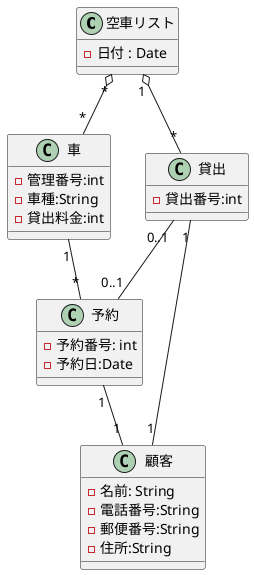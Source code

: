 @startuml
' left to right direction
class "空車リスト" as empty_car {
- 日付 : Date
}
class "車" as car {
- 管理番号:int
- 車種:String
- 貸出料金:int
}
class "貸出" as rental {
- 貸出番号:int
}
class "顧客" as customer {
- 名前: String
- 電話番号:String
- 郵便番号:String
- 住所:String
}
class "予約" as reserve {
- 予約番号: int
- 予約日:Date
}
empty_car "1" o-- "*" rental
empty_car "*" o-- "*" car
rental "0..1" -- "0..1" reserve
car "1" -- "*" reserve
rental "1" -- "1" customer
reserve "1" -- "1" customer
@enduml